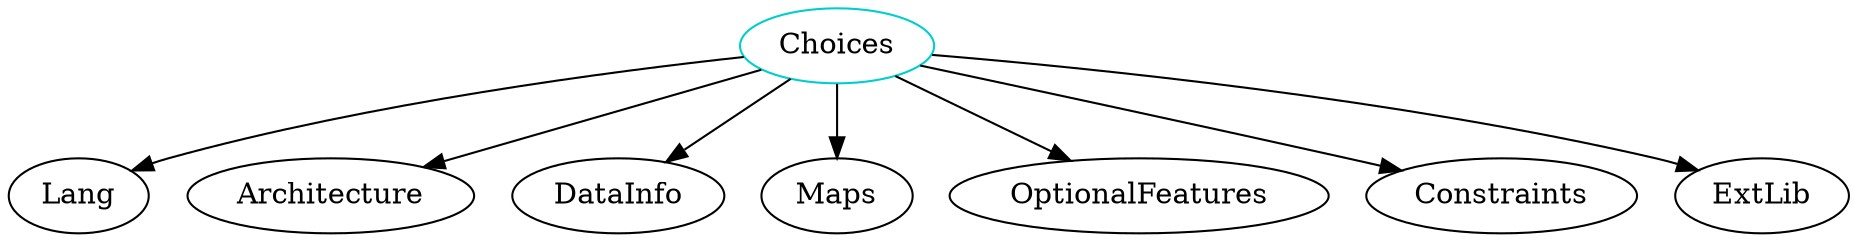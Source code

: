 digraph choices{
Choices	[shape=oval, color=cyan3, label="Choices"];
Choices -> Lang;
Choices -> Architecture;
Choices -> DataInfo;
Choices -> Maps;
Choices -> OptionalFeatures;
Choices -> Constraints;
Choices -> ExtLib;
}
